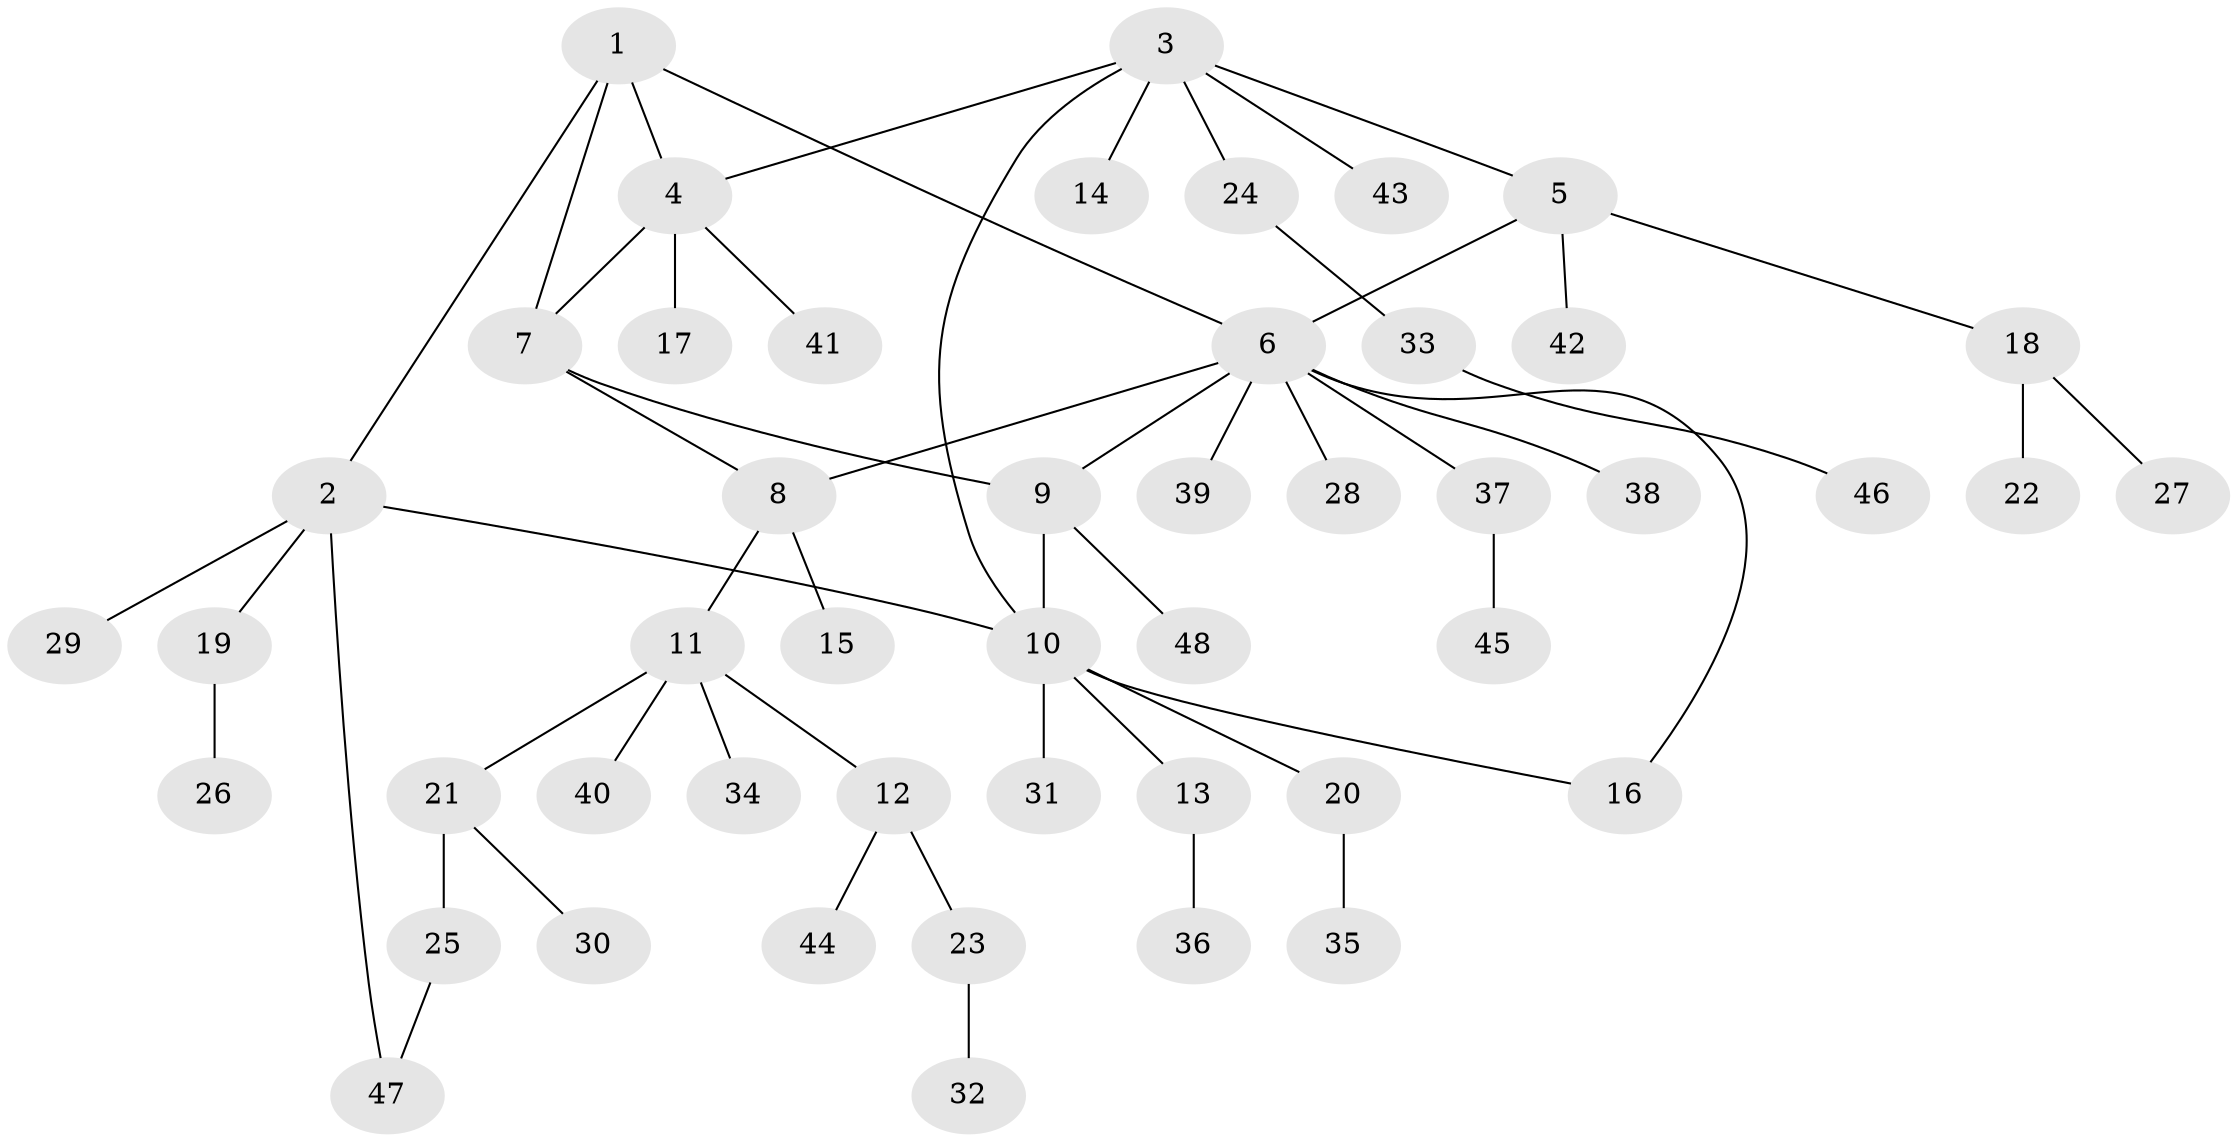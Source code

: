 // Generated by graph-tools (version 1.1) at 2025/50/03/09/25 03:50:42]
// undirected, 48 vertices, 55 edges
graph export_dot {
graph [start="1"]
  node [color=gray90,style=filled];
  1;
  2;
  3;
  4;
  5;
  6;
  7;
  8;
  9;
  10;
  11;
  12;
  13;
  14;
  15;
  16;
  17;
  18;
  19;
  20;
  21;
  22;
  23;
  24;
  25;
  26;
  27;
  28;
  29;
  30;
  31;
  32;
  33;
  34;
  35;
  36;
  37;
  38;
  39;
  40;
  41;
  42;
  43;
  44;
  45;
  46;
  47;
  48;
  1 -- 2;
  1 -- 4;
  1 -- 6;
  1 -- 7;
  2 -- 10;
  2 -- 19;
  2 -- 29;
  2 -- 47;
  3 -- 4;
  3 -- 5;
  3 -- 10;
  3 -- 14;
  3 -- 24;
  3 -- 43;
  4 -- 7;
  4 -- 17;
  4 -- 41;
  5 -- 6;
  5 -- 18;
  5 -- 42;
  6 -- 8;
  6 -- 9;
  6 -- 16;
  6 -- 28;
  6 -- 37;
  6 -- 38;
  6 -- 39;
  7 -- 8;
  7 -- 9;
  8 -- 11;
  8 -- 15;
  9 -- 10;
  9 -- 48;
  10 -- 13;
  10 -- 16;
  10 -- 20;
  10 -- 31;
  11 -- 12;
  11 -- 21;
  11 -- 34;
  11 -- 40;
  12 -- 23;
  12 -- 44;
  13 -- 36;
  18 -- 22;
  18 -- 27;
  19 -- 26;
  20 -- 35;
  21 -- 25;
  21 -- 30;
  23 -- 32;
  24 -- 33;
  25 -- 47;
  33 -- 46;
  37 -- 45;
}
